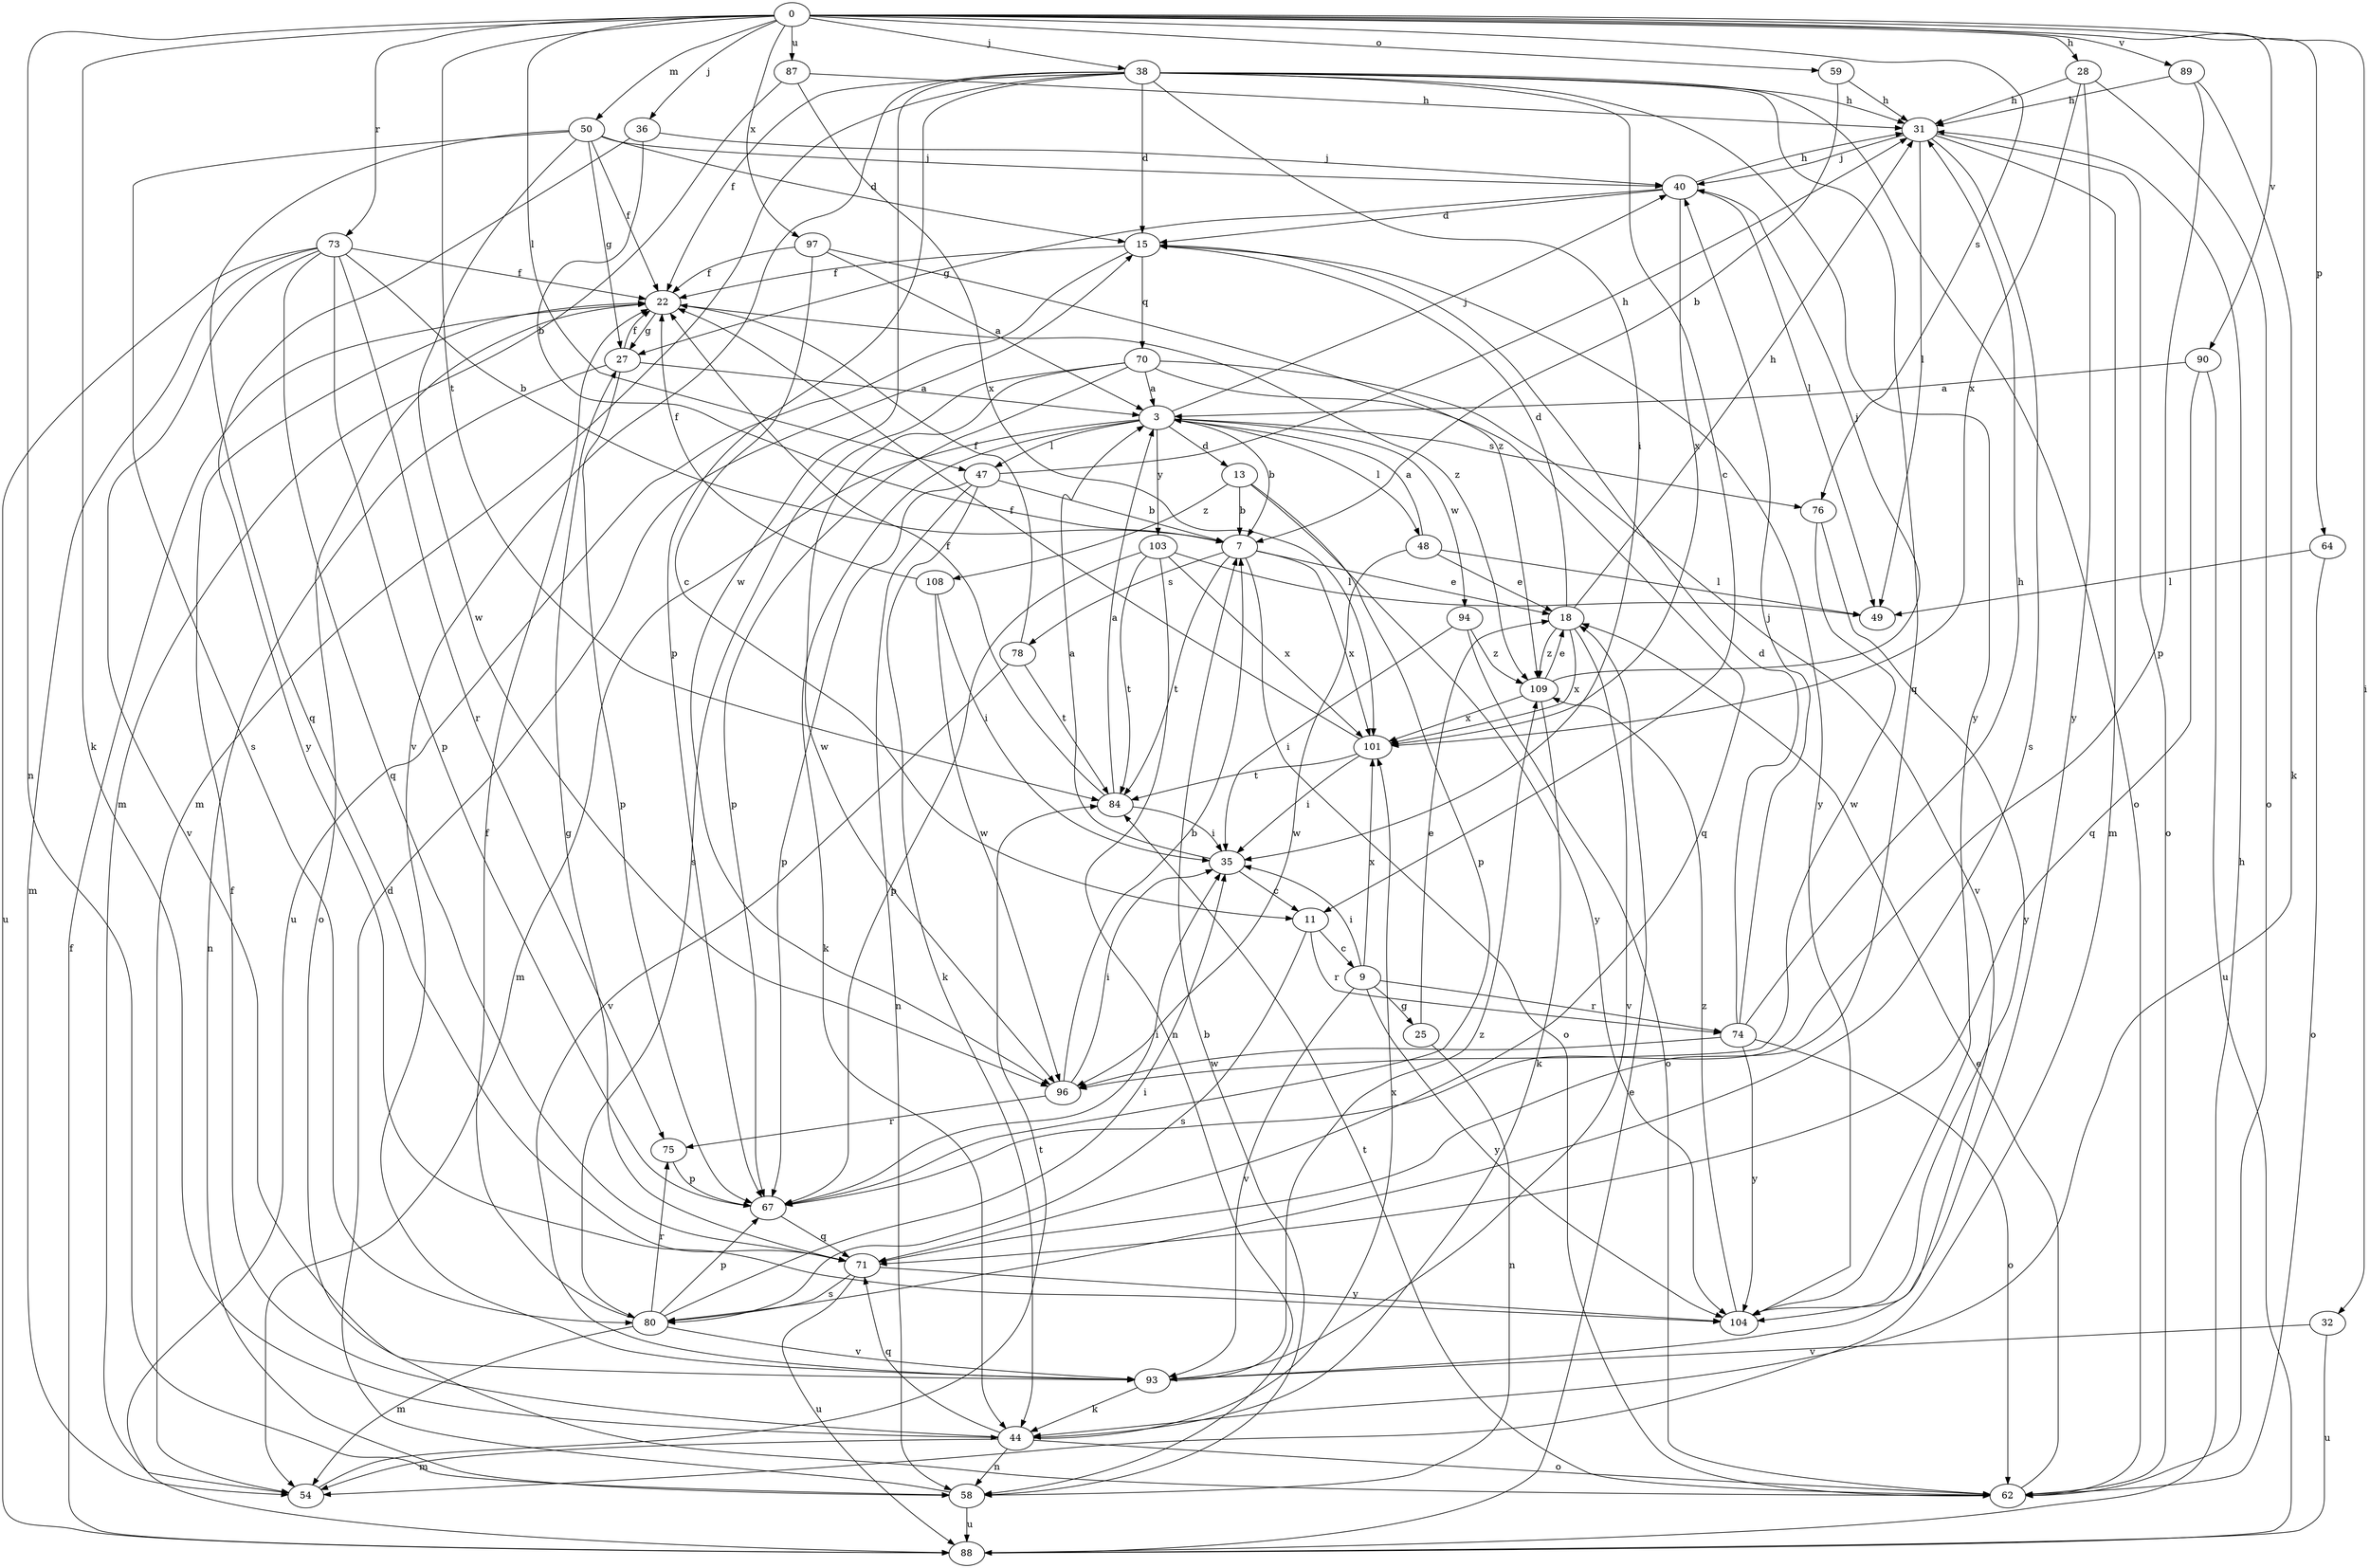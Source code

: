 strict digraph  {
0;
3;
7;
9;
11;
13;
15;
18;
22;
25;
27;
28;
31;
32;
35;
36;
38;
40;
44;
47;
48;
49;
50;
54;
58;
59;
62;
64;
67;
70;
71;
73;
74;
75;
76;
78;
80;
84;
87;
88;
89;
90;
93;
94;
96;
97;
101;
103;
104;
108;
109;
0 -> 28  [label=h];
0 -> 32  [label=i];
0 -> 36  [label=j];
0 -> 38  [label=j];
0 -> 44  [label=k];
0 -> 47  [label=l];
0 -> 50  [label=m];
0 -> 58  [label=n];
0 -> 59  [label=o];
0 -> 64  [label=p];
0 -> 73  [label=r];
0 -> 76  [label=s];
0 -> 84  [label=t];
0 -> 87  [label=u];
0 -> 89  [label=v];
0 -> 90  [label=v];
0 -> 97  [label=x];
3 -> 7  [label=b];
3 -> 13  [label=d];
3 -> 40  [label=j];
3 -> 44  [label=k];
3 -> 47  [label=l];
3 -> 48  [label=l];
3 -> 54  [label=m];
3 -> 76  [label=s];
3 -> 94  [label=w];
3 -> 103  [label=y];
7 -> 18  [label=e];
7 -> 62  [label=o];
7 -> 78  [label=s];
7 -> 84  [label=t];
7 -> 101  [label=x];
9 -> 25  [label=g];
9 -> 35  [label=i];
9 -> 74  [label=r];
9 -> 93  [label=v];
9 -> 101  [label=x];
9 -> 104  [label=y];
11 -> 9  [label=c];
11 -> 74  [label=r];
11 -> 80  [label=s];
13 -> 7  [label=b];
13 -> 67  [label=p];
13 -> 104  [label=y];
13 -> 108  [label=z];
15 -> 22  [label=f];
15 -> 70  [label=q];
15 -> 88  [label=u];
15 -> 104  [label=y];
18 -> 15  [label=d];
18 -> 31  [label=h];
18 -> 93  [label=v];
18 -> 101  [label=x];
18 -> 109  [label=z];
22 -> 27  [label=g];
22 -> 62  [label=o];
22 -> 109  [label=z];
25 -> 18  [label=e];
25 -> 58  [label=n];
27 -> 3  [label=a];
27 -> 22  [label=f];
27 -> 58  [label=n];
27 -> 67  [label=p];
28 -> 31  [label=h];
28 -> 62  [label=o];
28 -> 101  [label=x];
28 -> 104  [label=y];
31 -> 40  [label=j];
31 -> 49  [label=l];
31 -> 54  [label=m];
31 -> 62  [label=o];
31 -> 80  [label=s];
32 -> 88  [label=u];
32 -> 93  [label=v];
35 -> 3  [label=a];
35 -> 11  [label=c];
36 -> 7  [label=b];
36 -> 40  [label=j];
36 -> 104  [label=y];
38 -> 11  [label=c];
38 -> 15  [label=d];
38 -> 22  [label=f];
38 -> 31  [label=h];
38 -> 35  [label=i];
38 -> 54  [label=m];
38 -> 62  [label=o];
38 -> 67  [label=p];
38 -> 71  [label=q];
38 -> 93  [label=v];
38 -> 96  [label=w];
38 -> 104  [label=y];
40 -> 15  [label=d];
40 -> 27  [label=g];
40 -> 31  [label=h];
40 -> 49  [label=l];
40 -> 101  [label=x];
44 -> 22  [label=f];
44 -> 54  [label=m];
44 -> 58  [label=n];
44 -> 62  [label=o];
44 -> 71  [label=q];
44 -> 101  [label=x];
47 -> 7  [label=b];
47 -> 31  [label=h];
47 -> 44  [label=k];
47 -> 58  [label=n];
47 -> 67  [label=p];
48 -> 3  [label=a];
48 -> 18  [label=e];
48 -> 49  [label=l];
48 -> 96  [label=w];
50 -> 15  [label=d];
50 -> 22  [label=f];
50 -> 27  [label=g];
50 -> 40  [label=j];
50 -> 71  [label=q];
50 -> 80  [label=s];
50 -> 96  [label=w];
54 -> 84  [label=t];
58 -> 7  [label=b];
58 -> 15  [label=d];
58 -> 88  [label=u];
59 -> 7  [label=b];
59 -> 31  [label=h];
62 -> 18  [label=e];
62 -> 84  [label=t];
64 -> 49  [label=l];
64 -> 62  [label=o];
67 -> 35  [label=i];
67 -> 71  [label=q];
70 -> 3  [label=a];
70 -> 67  [label=p];
70 -> 71  [label=q];
70 -> 80  [label=s];
70 -> 93  [label=v];
70 -> 96  [label=w];
71 -> 27  [label=g];
71 -> 80  [label=s];
71 -> 88  [label=u];
71 -> 104  [label=y];
73 -> 7  [label=b];
73 -> 22  [label=f];
73 -> 54  [label=m];
73 -> 67  [label=p];
73 -> 71  [label=q];
73 -> 75  [label=r];
73 -> 88  [label=u];
73 -> 93  [label=v];
74 -> 15  [label=d];
74 -> 31  [label=h];
74 -> 40  [label=j];
74 -> 62  [label=o];
74 -> 96  [label=w];
74 -> 104  [label=y];
75 -> 67  [label=p];
76 -> 96  [label=w];
76 -> 104  [label=y];
78 -> 22  [label=f];
78 -> 84  [label=t];
78 -> 93  [label=v];
80 -> 22  [label=f];
80 -> 35  [label=i];
80 -> 54  [label=m];
80 -> 67  [label=p];
80 -> 75  [label=r];
80 -> 93  [label=v];
84 -> 3  [label=a];
84 -> 22  [label=f];
84 -> 35  [label=i];
87 -> 31  [label=h];
87 -> 54  [label=m];
87 -> 101  [label=x];
88 -> 18  [label=e];
88 -> 22  [label=f];
88 -> 31  [label=h];
89 -> 31  [label=h];
89 -> 44  [label=k];
89 -> 67  [label=p];
90 -> 3  [label=a];
90 -> 71  [label=q];
90 -> 88  [label=u];
93 -> 44  [label=k];
93 -> 109  [label=z];
94 -> 35  [label=i];
94 -> 62  [label=o];
94 -> 109  [label=z];
96 -> 7  [label=b];
96 -> 35  [label=i];
96 -> 75  [label=r];
97 -> 3  [label=a];
97 -> 11  [label=c];
97 -> 22  [label=f];
97 -> 109  [label=z];
101 -> 22  [label=f];
101 -> 35  [label=i];
101 -> 84  [label=t];
103 -> 49  [label=l];
103 -> 58  [label=n];
103 -> 67  [label=p];
103 -> 84  [label=t];
103 -> 101  [label=x];
104 -> 109  [label=z];
108 -> 22  [label=f];
108 -> 35  [label=i];
108 -> 96  [label=w];
109 -> 18  [label=e];
109 -> 40  [label=j];
109 -> 44  [label=k];
109 -> 101  [label=x];
}
